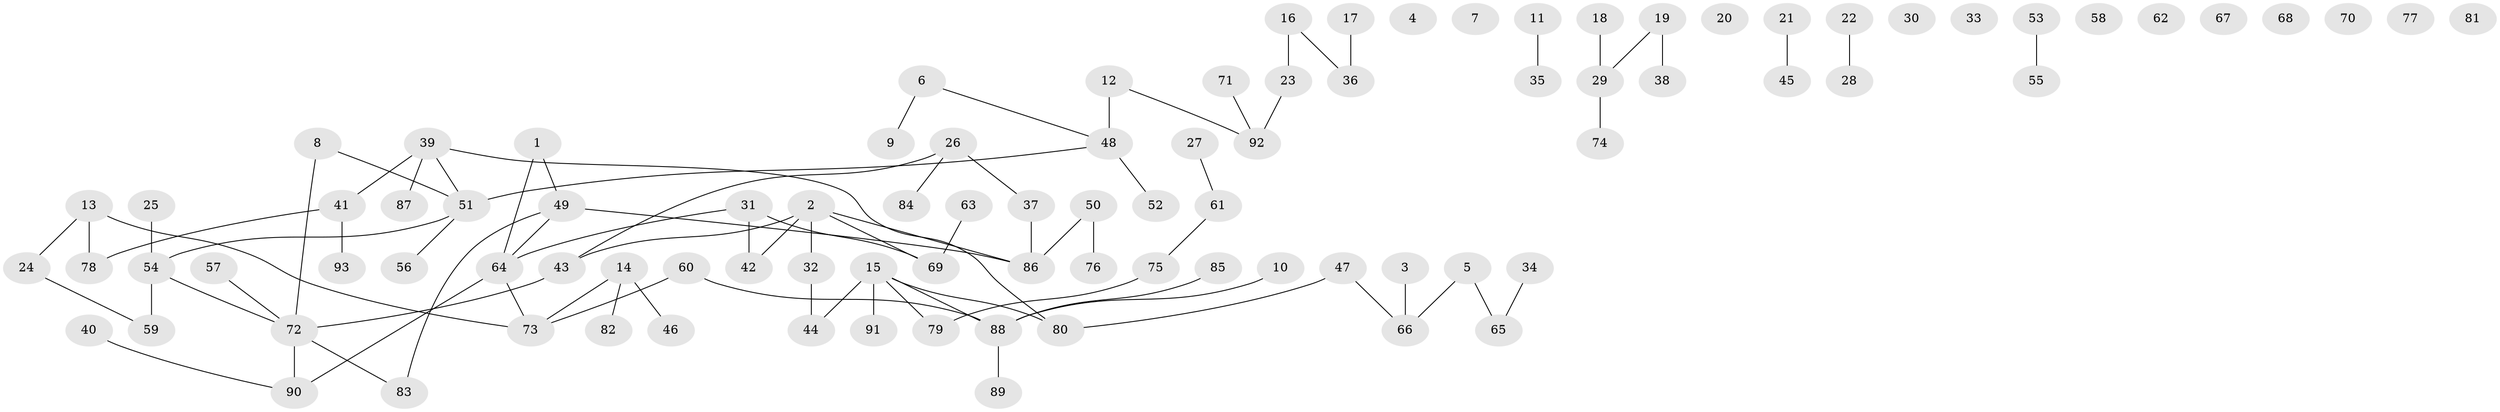 // Generated by graph-tools (version 1.1) at 2025/49/03/09/25 03:49:03]
// undirected, 93 vertices, 86 edges
graph export_dot {
graph [start="1"]
  node [color=gray90,style=filled];
  1;
  2;
  3;
  4;
  5;
  6;
  7;
  8;
  9;
  10;
  11;
  12;
  13;
  14;
  15;
  16;
  17;
  18;
  19;
  20;
  21;
  22;
  23;
  24;
  25;
  26;
  27;
  28;
  29;
  30;
  31;
  32;
  33;
  34;
  35;
  36;
  37;
  38;
  39;
  40;
  41;
  42;
  43;
  44;
  45;
  46;
  47;
  48;
  49;
  50;
  51;
  52;
  53;
  54;
  55;
  56;
  57;
  58;
  59;
  60;
  61;
  62;
  63;
  64;
  65;
  66;
  67;
  68;
  69;
  70;
  71;
  72;
  73;
  74;
  75;
  76;
  77;
  78;
  79;
  80;
  81;
  82;
  83;
  84;
  85;
  86;
  87;
  88;
  89;
  90;
  91;
  92;
  93;
  1 -- 49;
  1 -- 64;
  2 -- 32;
  2 -- 42;
  2 -- 43;
  2 -- 69;
  2 -- 86;
  3 -- 66;
  5 -- 65;
  5 -- 66;
  6 -- 9;
  6 -- 48;
  8 -- 51;
  8 -- 72;
  10 -- 88;
  11 -- 35;
  12 -- 48;
  12 -- 92;
  13 -- 24;
  13 -- 73;
  13 -- 78;
  14 -- 46;
  14 -- 73;
  14 -- 82;
  15 -- 44;
  15 -- 79;
  15 -- 80;
  15 -- 88;
  15 -- 91;
  16 -- 23;
  16 -- 36;
  17 -- 36;
  18 -- 29;
  19 -- 29;
  19 -- 38;
  21 -- 45;
  22 -- 28;
  23 -- 92;
  24 -- 59;
  25 -- 54;
  26 -- 37;
  26 -- 43;
  26 -- 84;
  27 -- 61;
  29 -- 74;
  31 -- 42;
  31 -- 64;
  31 -- 69;
  32 -- 44;
  34 -- 65;
  37 -- 86;
  39 -- 41;
  39 -- 51;
  39 -- 80;
  39 -- 87;
  40 -- 90;
  41 -- 78;
  41 -- 93;
  43 -- 72;
  47 -- 66;
  47 -- 80;
  48 -- 51;
  48 -- 52;
  49 -- 64;
  49 -- 83;
  49 -- 86;
  50 -- 76;
  50 -- 86;
  51 -- 54;
  51 -- 56;
  53 -- 55;
  54 -- 59;
  54 -- 72;
  57 -- 72;
  60 -- 73;
  60 -- 88;
  61 -- 75;
  63 -- 69;
  64 -- 73;
  64 -- 90;
  71 -- 92;
  72 -- 83;
  72 -- 90;
  75 -- 79;
  85 -- 88;
  88 -- 89;
}
